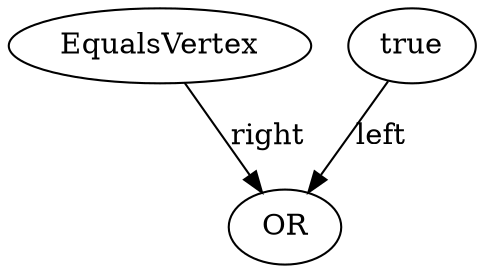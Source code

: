 digraph BayesianNetwork {
<99> -> <100> [label=right]
<92> -> <100> [label=left]
92[label="true"]
100[label="OR"]
99[label="EqualsVertex"]
}